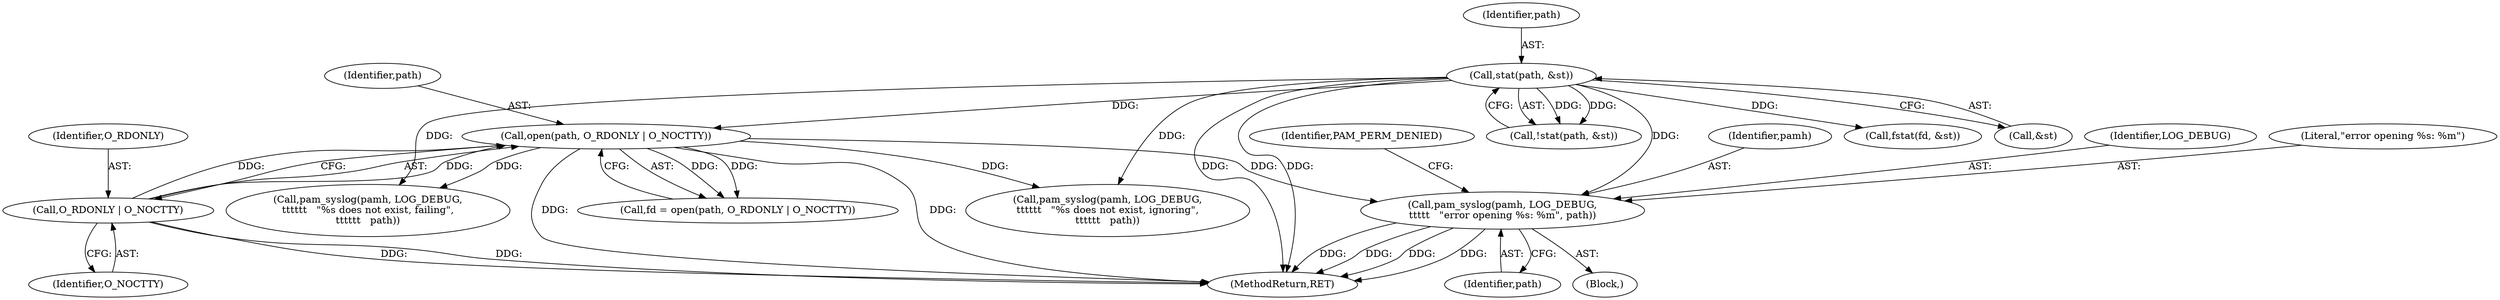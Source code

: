 digraph "0_altlinux_ffe7058c70253d574b1963c7c93002bd410fddc9@API" {
"1000309" [label="(Call,pam_syslog(pamh, LOG_DEBUG,\n\t\t\t\t\t   \"error opening %s: %m\", path))"];
"1000190" [label="(Call,stat(path, &st))"];
"1000207" [label="(Call,open(path, O_RDONLY | O_NOCTTY))"];
"1000209" [label="(Call,O_RDONLY | O_NOCTTY)"];
"1000315" [label="(Identifier,PAM_PERM_DENIED)"];
"1000310" [label="(Identifier,pamh)"];
"1000309" [label="(Call,pam_syslog(pamh, LOG_DEBUG,\n\t\t\t\t\t   \"error opening %s: %m\", path))"];
"1000189" [label="(Call,!stat(path, &st))"];
"1000298" [label="(Call,pam_syslog(pamh, LOG_DEBUG,\n\t\t\t\t\t\t   \"%s does not exist, failing\",\n\t\t\t\t\t\t   path))"];
"1000308" [label="(Block,)"];
"1000191" [label="(Identifier,path)"];
"1000313" [label="(Identifier,path)"];
"1000210" [label="(Identifier,O_RDONLY)"];
"1000311" [label="(Identifier,LOG_DEBUG)"];
"1000224" [label="(Call,fstat(fd, &st))"];
"1000190" [label="(Call,stat(path, &st))"];
"1000209" [label="(Call,O_RDONLY | O_NOCTTY)"];
"1000316" [label="(MethodReturn,RET)"];
"1000192" [label="(Call,&st)"];
"1000211" [label="(Identifier,O_NOCTTY)"];
"1000205" [label="(Call,fd = open(path, O_RDONLY | O_NOCTTY))"];
"1000312" [label="(Literal,\"error opening %s: %m\")"];
"1000208" [label="(Identifier,path)"];
"1000207" [label="(Call,open(path, O_RDONLY | O_NOCTTY))"];
"1000288" [label="(Call,pam_syslog(pamh, LOG_DEBUG,\n\t\t\t\t\t\t   \"%s does not exist, ignoring\",\n\t\t\t\t\t\t   path))"];
"1000309" -> "1000308"  [label="AST: "];
"1000309" -> "1000313"  [label="CFG: "];
"1000310" -> "1000309"  [label="AST: "];
"1000311" -> "1000309"  [label="AST: "];
"1000312" -> "1000309"  [label="AST: "];
"1000313" -> "1000309"  [label="AST: "];
"1000315" -> "1000309"  [label="CFG: "];
"1000309" -> "1000316"  [label="DDG: "];
"1000309" -> "1000316"  [label="DDG: "];
"1000309" -> "1000316"  [label="DDG: "];
"1000309" -> "1000316"  [label="DDG: "];
"1000190" -> "1000309"  [label="DDG: "];
"1000207" -> "1000309"  [label="DDG: "];
"1000190" -> "1000189"  [label="AST: "];
"1000190" -> "1000192"  [label="CFG: "];
"1000191" -> "1000190"  [label="AST: "];
"1000192" -> "1000190"  [label="AST: "];
"1000189" -> "1000190"  [label="CFG: "];
"1000190" -> "1000316"  [label="DDG: "];
"1000190" -> "1000316"  [label="DDG: "];
"1000190" -> "1000189"  [label="DDG: "];
"1000190" -> "1000189"  [label="DDG: "];
"1000190" -> "1000207"  [label="DDG: "];
"1000190" -> "1000224"  [label="DDG: "];
"1000190" -> "1000288"  [label="DDG: "];
"1000190" -> "1000298"  [label="DDG: "];
"1000207" -> "1000205"  [label="AST: "];
"1000207" -> "1000209"  [label="CFG: "];
"1000208" -> "1000207"  [label="AST: "];
"1000209" -> "1000207"  [label="AST: "];
"1000205" -> "1000207"  [label="CFG: "];
"1000207" -> "1000316"  [label="DDG: "];
"1000207" -> "1000316"  [label="DDG: "];
"1000207" -> "1000205"  [label="DDG: "];
"1000207" -> "1000205"  [label="DDG: "];
"1000209" -> "1000207"  [label="DDG: "];
"1000209" -> "1000207"  [label="DDG: "];
"1000207" -> "1000288"  [label="DDG: "];
"1000207" -> "1000298"  [label="DDG: "];
"1000209" -> "1000211"  [label="CFG: "];
"1000210" -> "1000209"  [label="AST: "];
"1000211" -> "1000209"  [label="AST: "];
"1000209" -> "1000316"  [label="DDG: "];
"1000209" -> "1000316"  [label="DDG: "];
}
